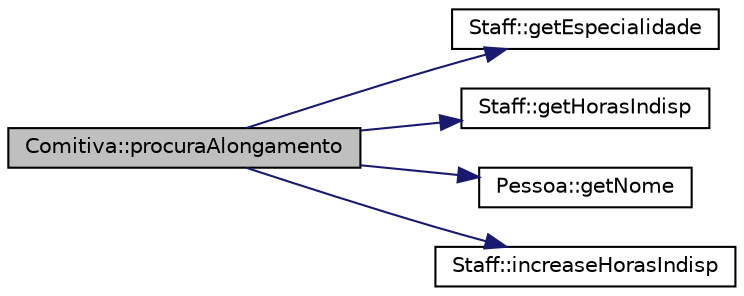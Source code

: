 digraph "Comitiva::procuraAlongamento"
{
 // LATEX_PDF_SIZE
  edge [fontname="Helvetica",fontsize="10",labelfontname="Helvetica",labelfontsize="10"];
  node [fontname="Helvetica",fontsize="10",shape=record];
  rankdir="LR";
  Node1 [label="Comitiva::procuraAlongamento",height=0.2,width=0.4,color="black", fillcolor="grey75", style="filled", fontcolor="black",tooltip="Esta função procura um alongador na heap 'funcionarios' e aumenta suas horas de indisponibilidade."];
  Node1 -> Node2 [color="midnightblue",fontsize="10",style="solid",fontname="Helvetica"];
  Node2 [label="Staff::getEspecialidade",height=0.2,width=0.4,color="black", fillcolor="white", style="filled",URL="$class_staff.html#a3e25089a96d8b41db3ea17e293beff37",tooltip="Retorna a especialidade de um elemento do Funcionario."];
  Node1 -> Node3 [color="midnightblue",fontsize="10",style="solid",fontname="Helvetica"];
  Node3 [label="Staff::getHorasIndisp",height=0.2,width=0.4,color="black", fillcolor="white", style="filled",URL="$class_staff.html#a9c305130bb6e53cb3897f64e58244e39",tooltip="Retorna o número de horas de indisponibilidade de um elemento do Funcionario."];
  Node1 -> Node4 [color="midnightblue",fontsize="10",style="solid",fontname="Helvetica"];
  Node4 [label="Pessoa::getNome",height=0.2,width=0.4,color="black", fillcolor="white", style="filled",URL="$class_pessoa.html#a8d551db3b19e1f07022adb3793cb8ed7",tooltip="Retorna o nome da Pessoa."];
  Node1 -> Node5 [color="midnightblue",fontsize="10",style="solid",fontname="Helvetica"];
  Node5 [label="Staff::increaseHorasIndisp",height=0.2,width=0.4,color="black", fillcolor="white", style="filled",URL="$class_staff.html#adeee61d9f206c589f88f855a73a96b25",tooltip="Esta função incrementa um número de horas de indisponibilidade a um Staff."];
}
